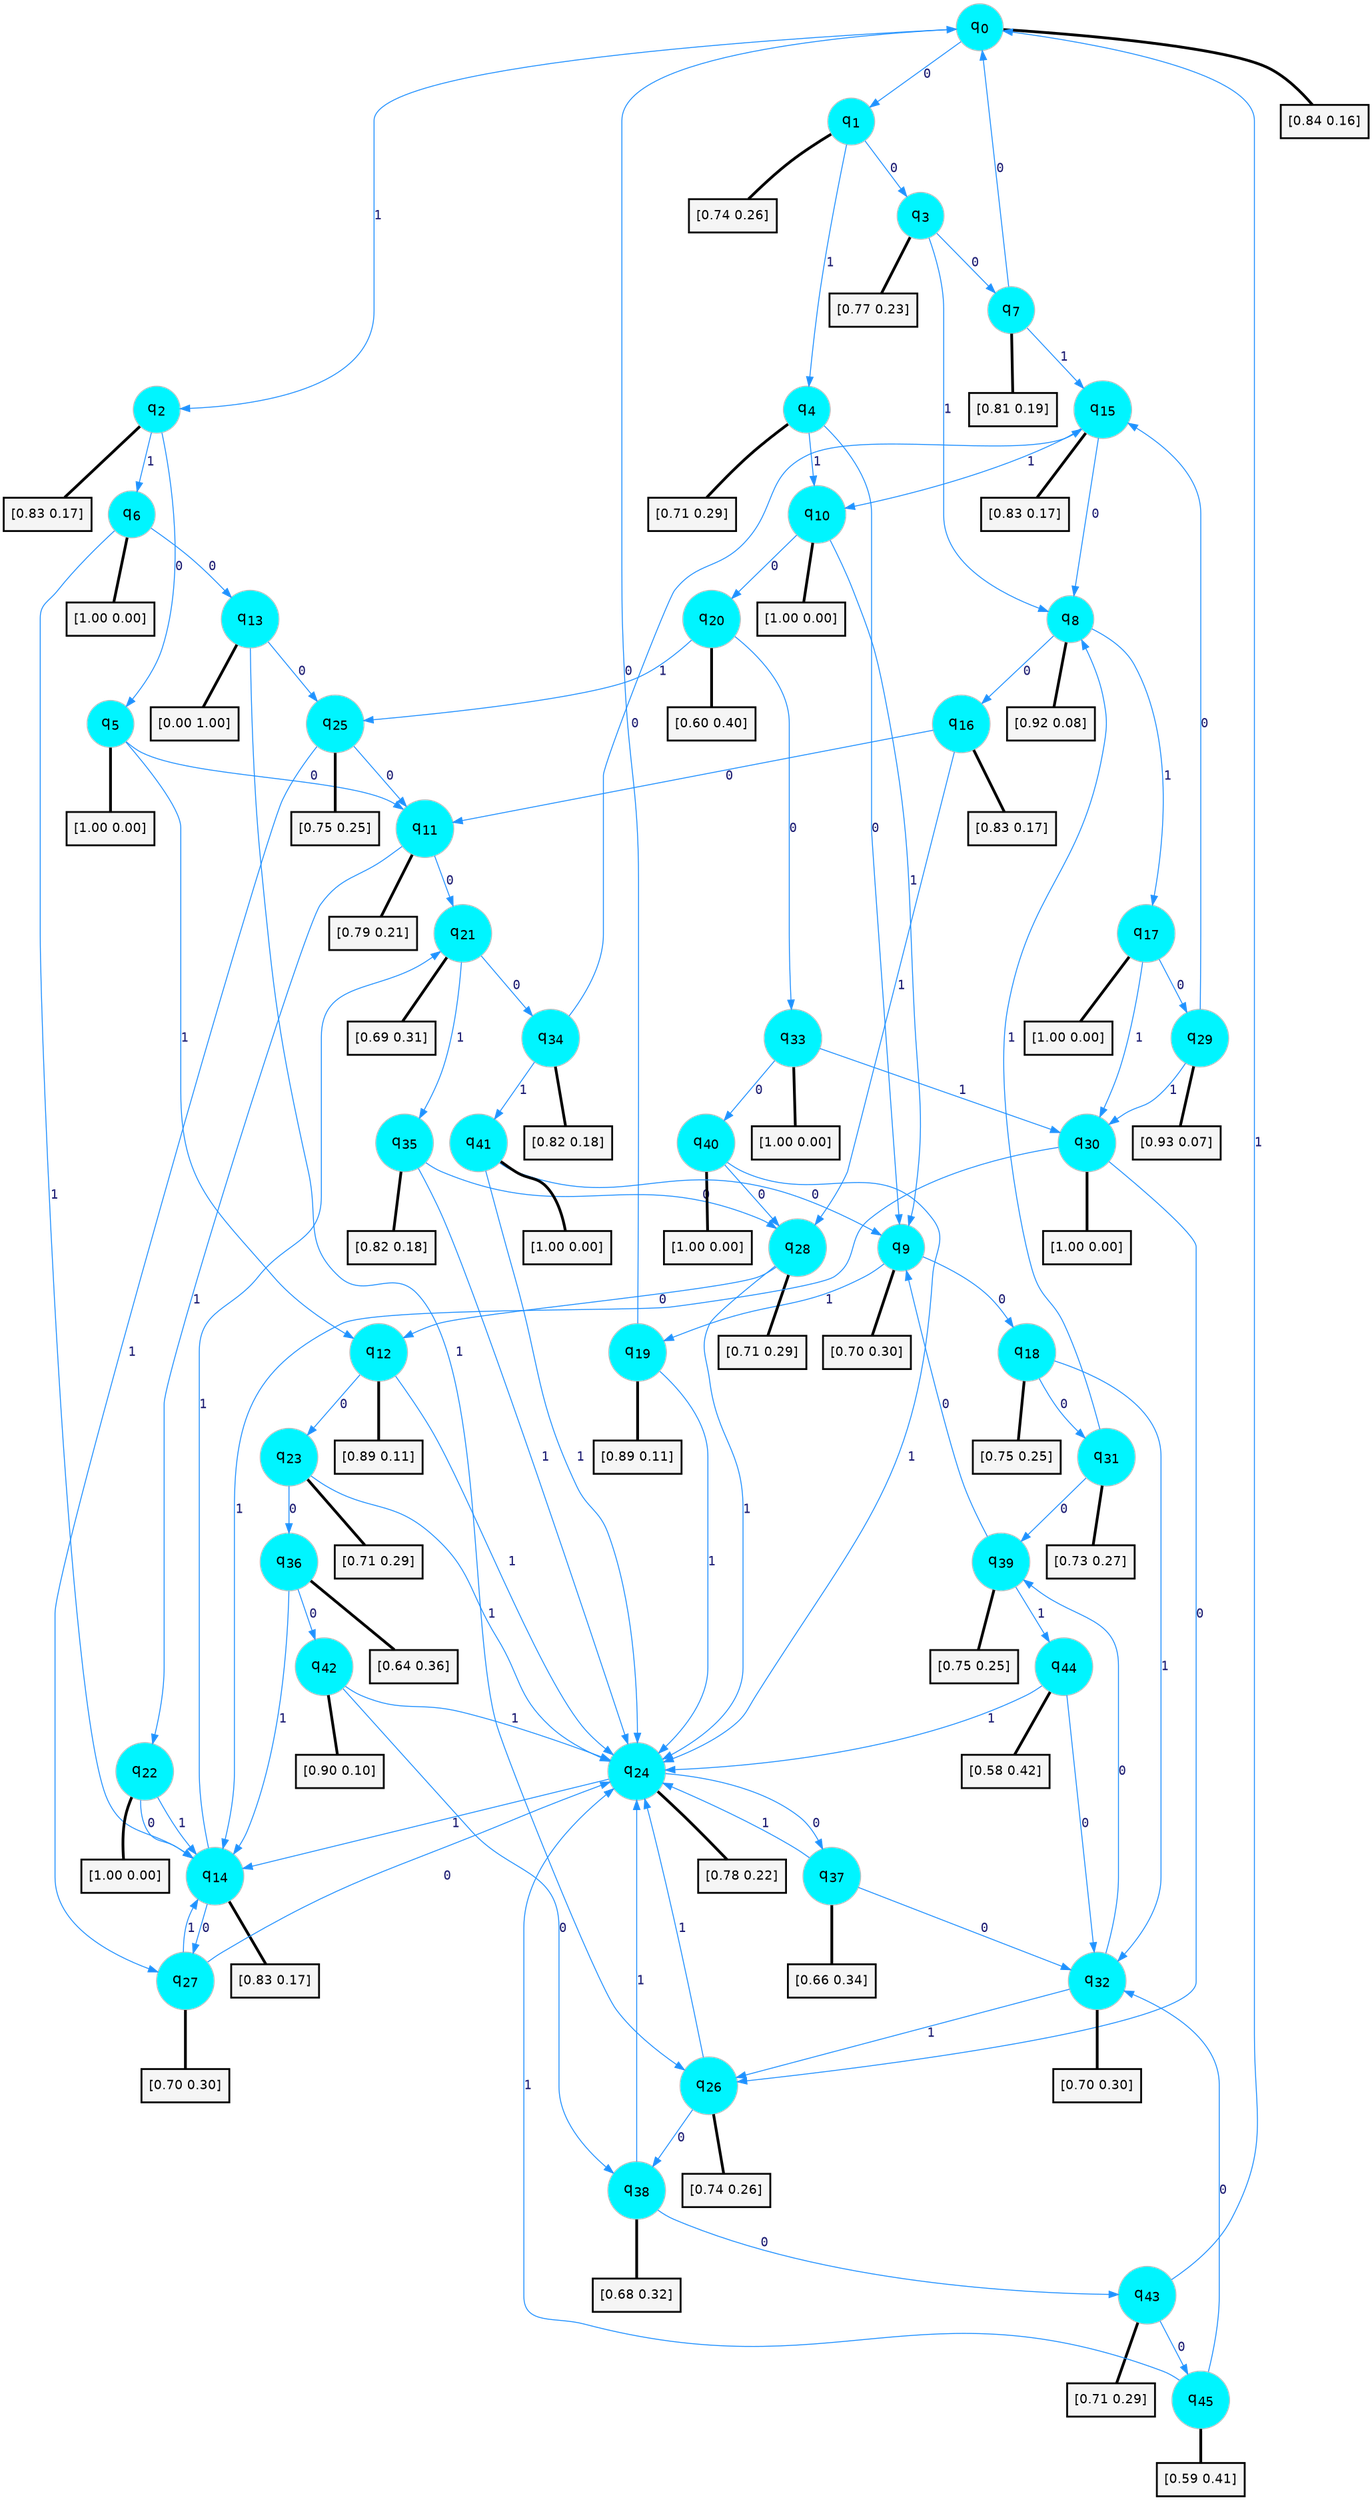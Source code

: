 digraph G {
graph [
bgcolor=transparent, dpi=300, rankdir=TD, size="40,25"];
node [
color=gray, fillcolor=turquoise1, fontcolor=black, fontname=Helvetica, fontsize=16, fontweight=bold, shape=circle, style=filled];
edge [
arrowsize=1, color=dodgerblue1, fontcolor=midnightblue, fontname=courier, fontweight=bold, penwidth=1, style=solid, weight=20];
0[label=<q<SUB>0</SUB>>];
1[label=<q<SUB>1</SUB>>];
2[label=<q<SUB>2</SUB>>];
3[label=<q<SUB>3</SUB>>];
4[label=<q<SUB>4</SUB>>];
5[label=<q<SUB>5</SUB>>];
6[label=<q<SUB>6</SUB>>];
7[label=<q<SUB>7</SUB>>];
8[label=<q<SUB>8</SUB>>];
9[label=<q<SUB>9</SUB>>];
10[label=<q<SUB>10</SUB>>];
11[label=<q<SUB>11</SUB>>];
12[label=<q<SUB>12</SUB>>];
13[label=<q<SUB>13</SUB>>];
14[label=<q<SUB>14</SUB>>];
15[label=<q<SUB>15</SUB>>];
16[label=<q<SUB>16</SUB>>];
17[label=<q<SUB>17</SUB>>];
18[label=<q<SUB>18</SUB>>];
19[label=<q<SUB>19</SUB>>];
20[label=<q<SUB>20</SUB>>];
21[label=<q<SUB>21</SUB>>];
22[label=<q<SUB>22</SUB>>];
23[label=<q<SUB>23</SUB>>];
24[label=<q<SUB>24</SUB>>];
25[label=<q<SUB>25</SUB>>];
26[label=<q<SUB>26</SUB>>];
27[label=<q<SUB>27</SUB>>];
28[label=<q<SUB>28</SUB>>];
29[label=<q<SUB>29</SUB>>];
30[label=<q<SUB>30</SUB>>];
31[label=<q<SUB>31</SUB>>];
32[label=<q<SUB>32</SUB>>];
33[label=<q<SUB>33</SUB>>];
34[label=<q<SUB>34</SUB>>];
35[label=<q<SUB>35</SUB>>];
36[label=<q<SUB>36</SUB>>];
37[label=<q<SUB>37</SUB>>];
38[label=<q<SUB>38</SUB>>];
39[label=<q<SUB>39</SUB>>];
40[label=<q<SUB>40</SUB>>];
41[label=<q<SUB>41</SUB>>];
42[label=<q<SUB>42</SUB>>];
43[label=<q<SUB>43</SUB>>];
44[label=<q<SUB>44</SUB>>];
45[label=<q<SUB>45</SUB>>];
46[label="[0.84 0.16]", shape=box,fontcolor=black, fontname=Helvetica, fontsize=14, penwidth=2, fillcolor=whitesmoke,color=black];
47[label="[0.74 0.26]", shape=box,fontcolor=black, fontname=Helvetica, fontsize=14, penwidth=2, fillcolor=whitesmoke,color=black];
48[label="[0.83 0.17]", shape=box,fontcolor=black, fontname=Helvetica, fontsize=14, penwidth=2, fillcolor=whitesmoke,color=black];
49[label="[0.77 0.23]", shape=box,fontcolor=black, fontname=Helvetica, fontsize=14, penwidth=2, fillcolor=whitesmoke,color=black];
50[label="[0.71 0.29]", shape=box,fontcolor=black, fontname=Helvetica, fontsize=14, penwidth=2, fillcolor=whitesmoke,color=black];
51[label="[1.00 0.00]", shape=box,fontcolor=black, fontname=Helvetica, fontsize=14, penwidth=2, fillcolor=whitesmoke,color=black];
52[label="[1.00 0.00]", shape=box,fontcolor=black, fontname=Helvetica, fontsize=14, penwidth=2, fillcolor=whitesmoke,color=black];
53[label="[0.81 0.19]", shape=box,fontcolor=black, fontname=Helvetica, fontsize=14, penwidth=2, fillcolor=whitesmoke,color=black];
54[label="[0.92 0.08]", shape=box,fontcolor=black, fontname=Helvetica, fontsize=14, penwidth=2, fillcolor=whitesmoke,color=black];
55[label="[0.70 0.30]", shape=box,fontcolor=black, fontname=Helvetica, fontsize=14, penwidth=2, fillcolor=whitesmoke,color=black];
56[label="[1.00 0.00]", shape=box,fontcolor=black, fontname=Helvetica, fontsize=14, penwidth=2, fillcolor=whitesmoke,color=black];
57[label="[0.79 0.21]", shape=box,fontcolor=black, fontname=Helvetica, fontsize=14, penwidth=2, fillcolor=whitesmoke,color=black];
58[label="[0.89 0.11]", shape=box,fontcolor=black, fontname=Helvetica, fontsize=14, penwidth=2, fillcolor=whitesmoke,color=black];
59[label="[0.00 1.00]", shape=box,fontcolor=black, fontname=Helvetica, fontsize=14, penwidth=2, fillcolor=whitesmoke,color=black];
60[label="[0.83 0.17]", shape=box,fontcolor=black, fontname=Helvetica, fontsize=14, penwidth=2, fillcolor=whitesmoke,color=black];
61[label="[0.83 0.17]", shape=box,fontcolor=black, fontname=Helvetica, fontsize=14, penwidth=2, fillcolor=whitesmoke,color=black];
62[label="[0.83 0.17]", shape=box,fontcolor=black, fontname=Helvetica, fontsize=14, penwidth=2, fillcolor=whitesmoke,color=black];
63[label="[1.00 0.00]", shape=box,fontcolor=black, fontname=Helvetica, fontsize=14, penwidth=2, fillcolor=whitesmoke,color=black];
64[label="[0.75 0.25]", shape=box,fontcolor=black, fontname=Helvetica, fontsize=14, penwidth=2, fillcolor=whitesmoke,color=black];
65[label="[0.89 0.11]", shape=box,fontcolor=black, fontname=Helvetica, fontsize=14, penwidth=2, fillcolor=whitesmoke,color=black];
66[label="[0.60 0.40]", shape=box,fontcolor=black, fontname=Helvetica, fontsize=14, penwidth=2, fillcolor=whitesmoke,color=black];
67[label="[0.69 0.31]", shape=box,fontcolor=black, fontname=Helvetica, fontsize=14, penwidth=2, fillcolor=whitesmoke,color=black];
68[label="[1.00 0.00]", shape=box,fontcolor=black, fontname=Helvetica, fontsize=14, penwidth=2, fillcolor=whitesmoke,color=black];
69[label="[0.71 0.29]", shape=box,fontcolor=black, fontname=Helvetica, fontsize=14, penwidth=2, fillcolor=whitesmoke,color=black];
70[label="[0.78 0.22]", shape=box,fontcolor=black, fontname=Helvetica, fontsize=14, penwidth=2, fillcolor=whitesmoke,color=black];
71[label="[0.75 0.25]", shape=box,fontcolor=black, fontname=Helvetica, fontsize=14, penwidth=2, fillcolor=whitesmoke,color=black];
72[label="[0.74 0.26]", shape=box,fontcolor=black, fontname=Helvetica, fontsize=14, penwidth=2, fillcolor=whitesmoke,color=black];
73[label="[0.70 0.30]", shape=box,fontcolor=black, fontname=Helvetica, fontsize=14, penwidth=2, fillcolor=whitesmoke,color=black];
74[label="[0.71 0.29]", shape=box,fontcolor=black, fontname=Helvetica, fontsize=14, penwidth=2, fillcolor=whitesmoke,color=black];
75[label="[0.93 0.07]", shape=box,fontcolor=black, fontname=Helvetica, fontsize=14, penwidth=2, fillcolor=whitesmoke,color=black];
76[label="[1.00 0.00]", shape=box,fontcolor=black, fontname=Helvetica, fontsize=14, penwidth=2, fillcolor=whitesmoke,color=black];
77[label="[0.73 0.27]", shape=box,fontcolor=black, fontname=Helvetica, fontsize=14, penwidth=2, fillcolor=whitesmoke,color=black];
78[label="[0.70 0.30]", shape=box,fontcolor=black, fontname=Helvetica, fontsize=14, penwidth=2, fillcolor=whitesmoke,color=black];
79[label="[1.00 0.00]", shape=box,fontcolor=black, fontname=Helvetica, fontsize=14, penwidth=2, fillcolor=whitesmoke,color=black];
80[label="[0.82 0.18]", shape=box,fontcolor=black, fontname=Helvetica, fontsize=14, penwidth=2, fillcolor=whitesmoke,color=black];
81[label="[0.82 0.18]", shape=box,fontcolor=black, fontname=Helvetica, fontsize=14, penwidth=2, fillcolor=whitesmoke,color=black];
82[label="[0.64 0.36]", shape=box,fontcolor=black, fontname=Helvetica, fontsize=14, penwidth=2, fillcolor=whitesmoke,color=black];
83[label="[0.66 0.34]", shape=box,fontcolor=black, fontname=Helvetica, fontsize=14, penwidth=2, fillcolor=whitesmoke,color=black];
84[label="[0.68 0.32]", shape=box,fontcolor=black, fontname=Helvetica, fontsize=14, penwidth=2, fillcolor=whitesmoke,color=black];
85[label="[0.75 0.25]", shape=box,fontcolor=black, fontname=Helvetica, fontsize=14, penwidth=2, fillcolor=whitesmoke,color=black];
86[label="[1.00 0.00]", shape=box,fontcolor=black, fontname=Helvetica, fontsize=14, penwidth=2, fillcolor=whitesmoke,color=black];
87[label="[1.00 0.00]", shape=box,fontcolor=black, fontname=Helvetica, fontsize=14, penwidth=2, fillcolor=whitesmoke,color=black];
88[label="[0.90 0.10]", shape=box,fontcolor=black, fontname=Helvetica, fontsize=14, penwidth=2, fillcolor=whitesmoke,color=black];
89[label="[0.71 0.29]", shape=box,fontcolor=black, fontname=Helvetica, fontsize=14, penwidth=2, fillcolor=whitesmoke,color=black];
90[label="[0.58 0.42]", shape=box,fontcolor=black, fontname=Helvetica, fontsize=14, penwidth=2, fillcolor=whitesmoke,color=black];
91[label="[0.59 0.41]", shape=box,fontcolor=black, fontname=Helvetica, fontsize=14, penwidth=2, fillcolor=whitesmoke,color=black];
0->1 [label=0];
0->2 [label=1];
0->46 [arrowhead=none, penwidth=3,color=black];
1->3 [label=0];
1->4 [label=1];
1->47 [arrowhead=none, penwidth=3,color=black];
2->5 [label=0];
2->6 [label=1];
2->48 [arrowhead=none, penwidth=3,color=black];
3->7 [label=0];
3->8 [label=1];
3->49 [arrowhead=none, penwidth=3,color=black];
4->9 [label=0];
4->10 [label=1];
4->50 [arrowhead=none, penwidth=3,color=black];
5->11 [label=0];
5->12 [label=1];
5->51 [arrowhead=none, penwidth=3,color=black];
6->13 [label=0];
6->14 [label=1];
6->52 [arrowhead=none, penwidth=3,color=black];
7->0 [label=0];
7->15 [label=1];
7->53 [arrowhead=none, penwidth=3,color=black];
8->16 [label=0];
8->17 [label=1];
8->54 [arrowhead=none, penwidth=3,color=black];
9->18 [label=0];
9->19 [label=1];
9->55 [arrowhead=none, penwidth=3,color=black];
10->20 [label=0];
10->9 [label=1];
10->56 [arrowhead=none, penwidth=3,color=black];
11->21 [label=0];
11->22 [label=1];
11->57 [arrowhead=none, penwidth=3,color=black];
12->23 [label=0];
12->24 [label=1];
12->58 [arrowhead=none, penwidth=3,color=black];
13->25 [label=0];
13->26 [label=1];
13->59 [arrowhead=none, penwidth=3,color=black];
14->27 [label=0];
14->21 [label=1];
14->60 [arrowhead=none, penwidth=3,color=black];
15->8 [label=0];
15->10 [label=1];
15->61 [arrowhead=none, penwidth=3,color=black];
16->11 [label=0];
16->28 [label=1];
16->62 [arrowhead=none, penwidth=3,color=black];
17->29 [label=0];
17->30 [label=1];
17->63 [arrowhead=none, penwidth=3,color=black];
18->31 [label=0];
18->32 [label=1];
18->64 [arrowhead=none, penwidth=3,color=black];
19->0 [label=0];
19->24 [label=1];
19->65 [arrowhead=none, penwidth=3,color=black];
20->33 [label=0];
20->25 [label=1];
20->66 [arrowhead=none, penwidth=3,color=black];
21->34 [label=0];
21->35 [label=1];
21->67 [arrowhead=none, penwidth=3,color=black];
22->14 [label=0];
22->14 [label=1];
22->68 [arrowhead=none, penwidth=3,color=black];
23->36 [label=0];
23->24 [label=1];
23->69 [arrowhead=none, penwidth=3,color=black];
24->37 [label=0];
24->14 [label=1];
24->70 [arrowhead=none, penwidth=3,color=black];
25->11 [label=0];
25->27 [label=1];
25->71 [arrowhead=none, penwidth=3,color=black];
26->38 [label=0];
26->24 [label=1];
26->72 [arrowhead=none, penwidth=3,color=black];
27->24 [label=0];
27->14 [label=1];
27->73 [arrowhead=none, penwidth=3,color=black];
28->12 [label=0];
28->24 [label=1];
28->74 [arrowhead=none, penwidth=3,color=black];
29->15 [label=0];
29->30 [label=1];
29->75 [arrowhead=none, penwidth=3,color=black];
30->26 [label=0];
30->14 [label=1];
30->76 [arrowhead=none, penwidth=3,color=black];
31->39 [label=0];
31->8 [label=1];
31->77 [arrowhead=none, penwidth=3,color=black];
32->39 [label=0];
32->26 [label=1];
32->78 [arrowhead=none, penwidth=3,color=black];
33->40 [label=0];
33->30 [label=1];
33->79 [arrowhead=none, penwidth=3,color=black];
34->15 [label=0];
34->41 [label=1];
34->80 [arrowhead=none, penwidth=3,color=black];
35->28 [label=0];
35->24 [label=1];
35->81 [arrowhead=none, penwidth=3,color=black];
36->42 [label=0];
36->14 [label=1];
36->82 [arrowhead=none, penwidth=3,color=black];
37->32 [label=0];
37->24 [label=1];
37->83 [arrowhead=none, penwidth=3,color=black];
38->43 [label=0];
38->24 [label=1];
38->84 [arrowhead=none, penwidth=3,color=black];
39->9 [label=0];
39->44 [label=1];
39->85 [arrowhead=none, penwidth=3,color=black];
40->28 [label=0];
40->24 [label=1];
40->86 [arrowhead=none, penwidth=3,color=black];
41->9 [label=0];
41->24 [label=1];
41->87 [arrowhead=none, penwidth=3,color=black];
42->38 [label=0];
42->24 [label=1];
42->88 [arrowhead=none, penwidth=3,color=black];
43->45 [label=0];
43->0 [label=1];
43->89 [arrowhead=none, penwidth=3,color=black];
44->32 [label=0];
44->24 [label=1];
44->90 [arrowhead=none, penwidth=3,color=black];
45->32 [label=0];
45->24 [label=1];
45->91 [arrowhead=none, penwidth=3,color=black];
}
